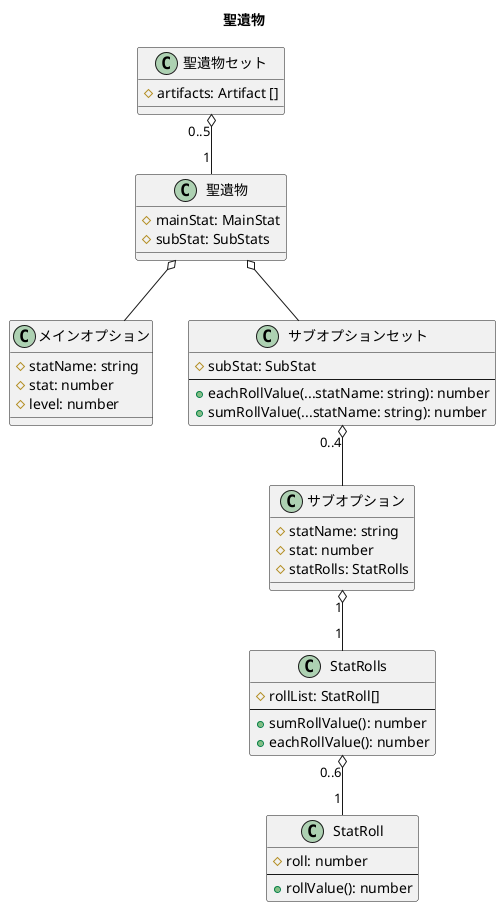 @startuml {artifact.png}
title 聖遺物

class "聖遺物セット" as ArtifactSet {
    # artifacts: Artifact []
}
class "聖遺物" as Artifact {
    # mainStat: MainStat
    # subStat: SubStats
}
class "メインオプション" as MainStat {
    # statName: string
    # stat: number
    # level: number
}
class "サブオプションセット" as SubStats {
    # subStat: SubStat
    --
    + eachRollValue(...statName: string): number
    + sumRollValue(...statName: string): number
}
class "サブオプション" as SubStat {
    # statName: string
    # stat: number
    # statRolls: StatRolls
}
class StatRolls {
    # rollList: StatRoll[]
    --
    + sumRollValue(): number
    + eachRollValue(): number
}
class StatRoll {
    # roll: number
    --
    + rollValue(): number
}

ArtifactSet "0..5" o-- "1" Artifact
Artifact o-- MainStat
Artifact o-- SubStats
SubStats "0..4" o-- SubStat
SubStat "1" o-- "1" StatRolls
StatRolls "0..6" o-- "1" StatRoll

@enduml